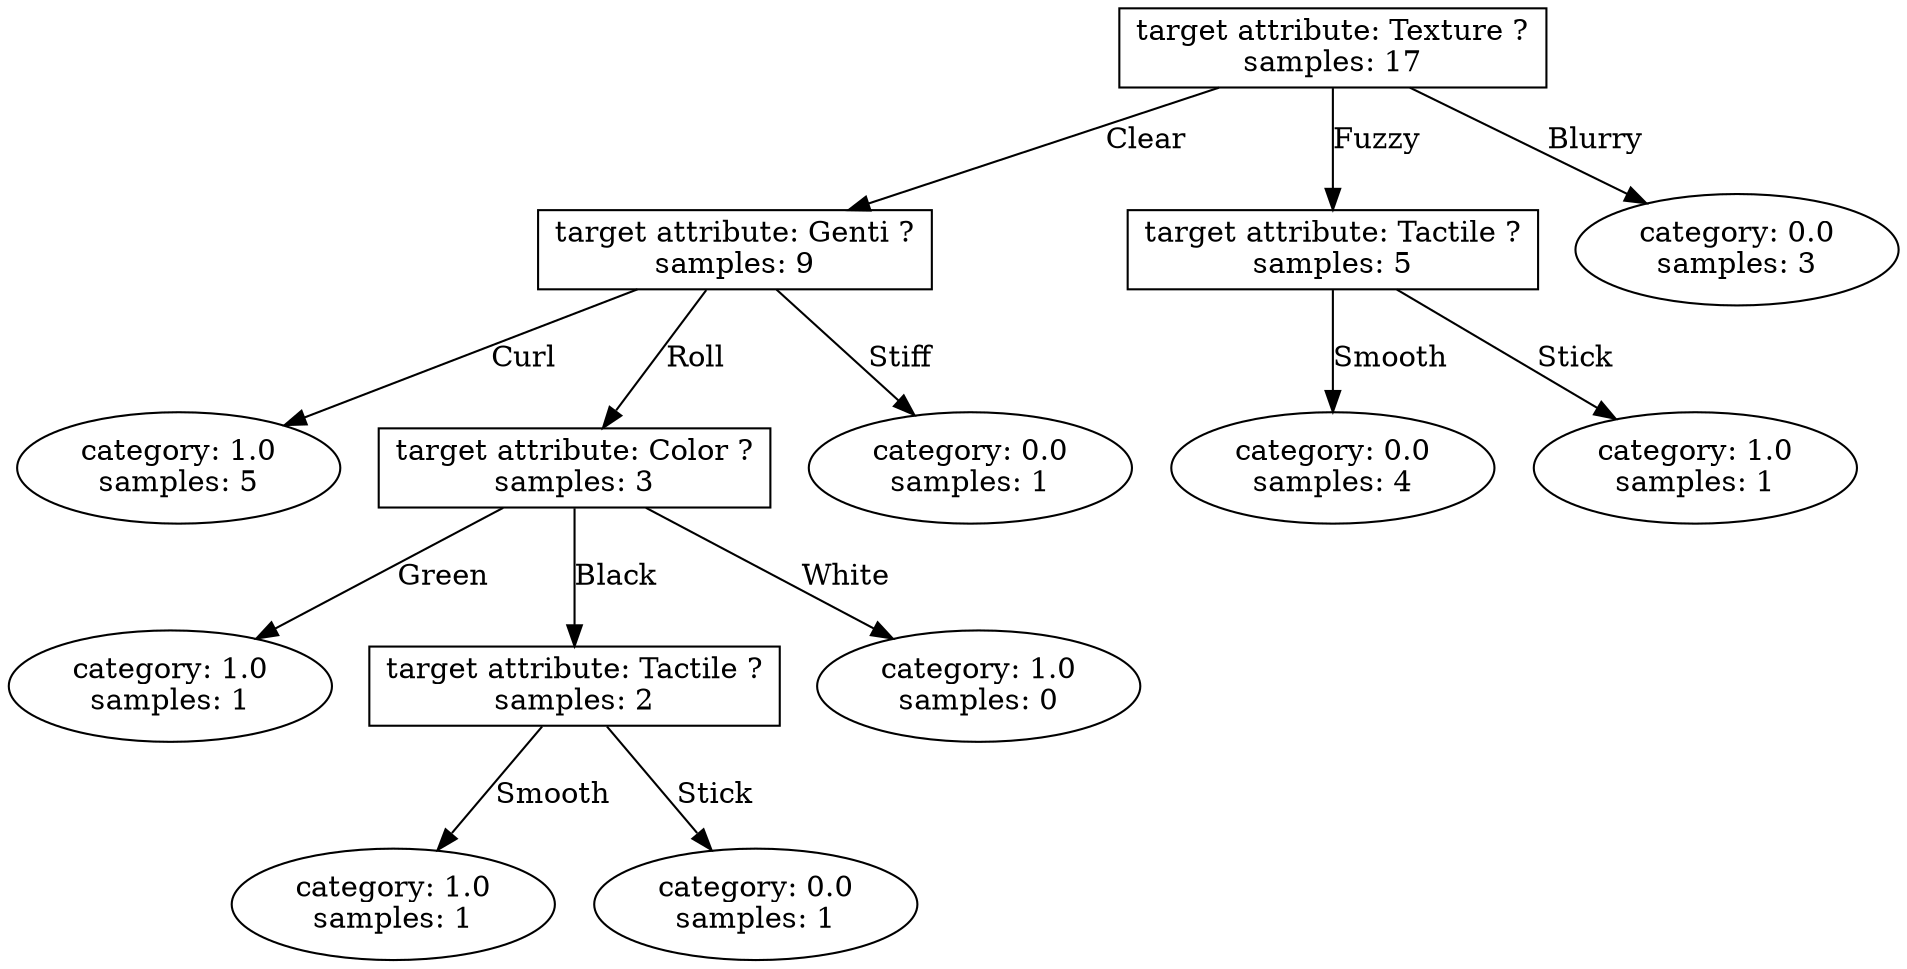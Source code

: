 digraph test_decision_tree {
node_0 [shape = box,label= "target attribute: Texture ?\nsamples: 17"];
node_1 [shape = box,label= "target attribute: Genti ?\nsamples: 9"];
node_0 -> node_1 [label="Clear"];
node_2 [shape = box,label= "target attribute: Tactile ?\nsamples: 5"];
node_0 -> node_2 [label="Fuzzy"];
node_3 [shape = ellipse,label= "category: 0.0\nsamples: 3"];
node_0 -> node_3 [label="Blurry"];
node_4 [shape = ellipse,label= "category: 1.0\nsamples: 5"];
node_1 -> node_4 [label="Curl"];
node_5 [shape = box,label= "target attribute: Color ?\nsamples: 3"];
node_1 -> node_5 [label="Roll"];
node_6 [shape = ellipse,label= "category: 0.0\nsamples: 1"];
node_1 -> node_6 [label="Stiff"];
node_7 [shape = ellipse,label= "category: 0.0\nsamples: 4"];
node_2 -> node_7 [label="Smooth"];
node_8 [shape = ellipse,label= "category: 1.0\nsamples: 1"];
node_2 -> node_8 [label="Stick"];
node_9 [shape = ellipse,label= "category: 1.0\nsamples: 1"];
node_5 -> node_9 [label="Green"];
node_10 [shape = box,label= "target attribute: Tactile ?\nsamples: 2"];
node_5 -> node_10 [label="Black"];
node_11 [shape = ellipse,label= "category: 1.0\nsamples: 0"];
node_5 -> node_11 [label="White"];
node_12 [shape = ellipse,label= "category: 1.0\nsamples: 1"];
node_10 -> node_12 [label="Smooth"];
node_13 [shape = ellipse,label= "category: 0.0\nsamples: 1"];
node_10 -> node_13 [label="Stick"];
}
